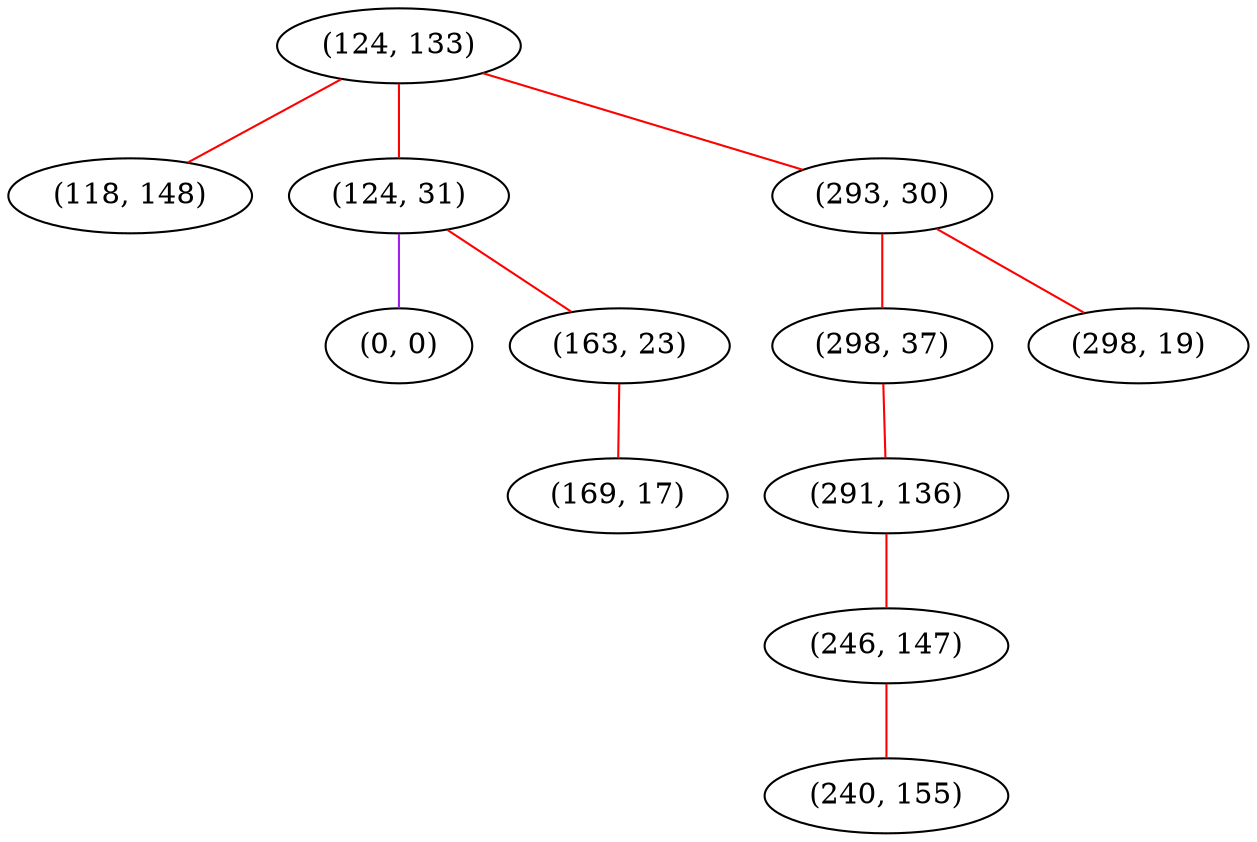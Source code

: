 graph "" {
"(124, 133)";
"(118, 148)";
"(124, 31)";
"(0, 0)";
"(163, 23)";
"(293, 30)";
"(298, 37)";
"(298, 19)";
"(291, 136)";
"(246, 147)";
"(240, 155)";
"(169, 17)";
"(124, 133)" -- "(293, 30)"  [color=red, key=0, weight=1];
"(124, 133)" -- "(118, 148)"  [color=red, key=0, weight=1];
"(124, 133)" -- "(124, 31)"  [color=red, key=0, weight=1];
"(124, 31)" -- "(163, 23)"  [color=red, key=0, weight=1];
"(124, 31)" -- "(0, 0)"  [color=purple, key=0, weight=4];
"(163, 23)" -- "(169, 17)"  [color=red, key=0, weight=1];
"(293, 30)" -- "(298, 37)"  [color=red, key=0, weight=1];
"(293, 30)" -- "(298, 19)"  [color=red, key=0, weight=1];
"(298, 37)" -- "(291, 136)"  [color=red, key=0, weight=1];
"(291, 136)" -- "(246, 147)"  [color=red, key=0, weight=1];
"(246, 147)" -- "(240, 155)"  [color=red, key=0, weight=1];
}
